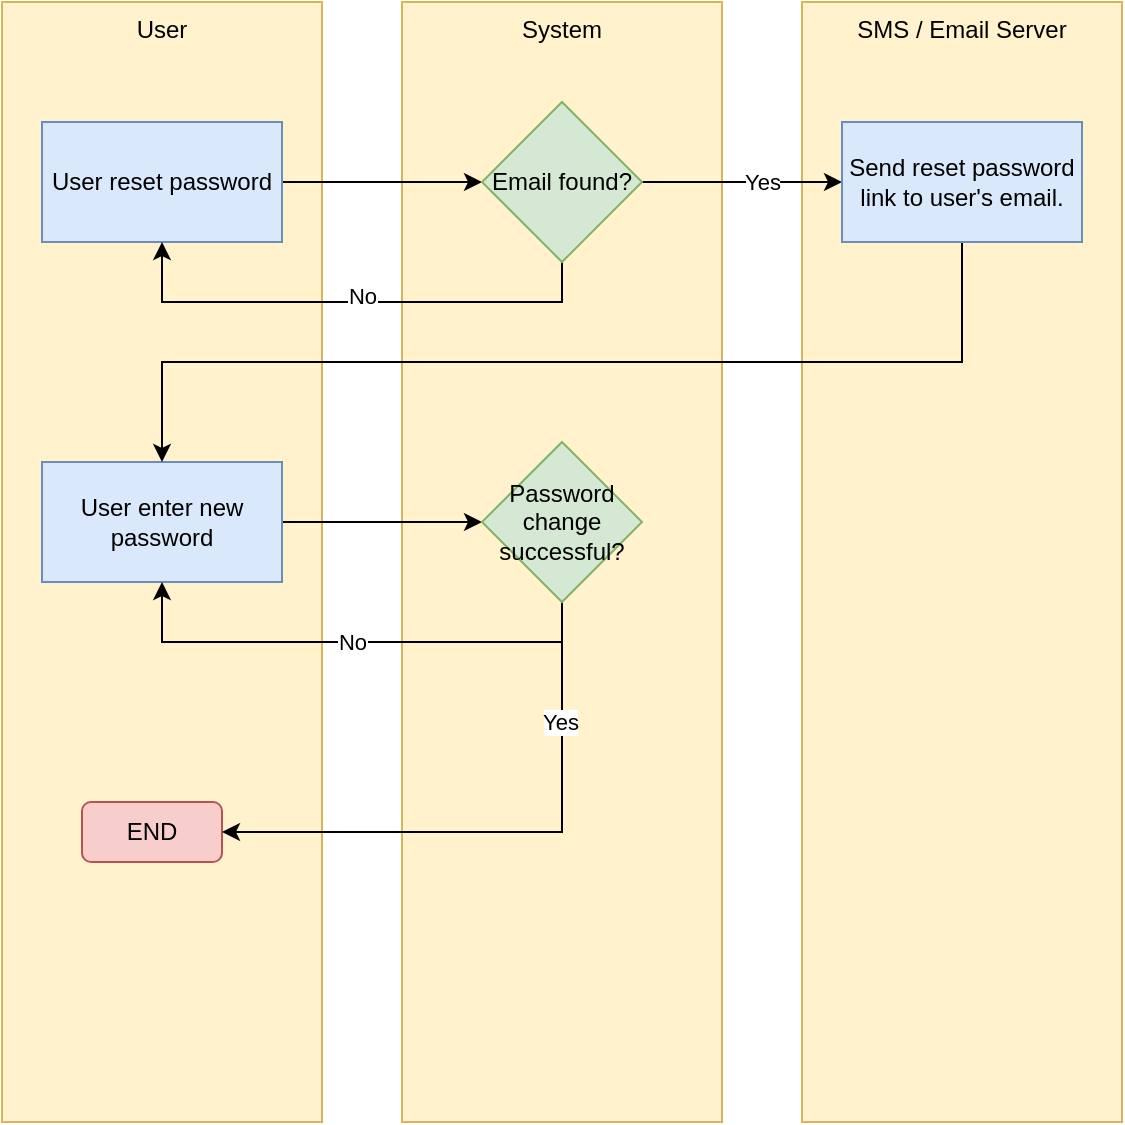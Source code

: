 <mxfile version="14.6.13" type="device"><diagram id="FCGJRFJZfO3xTbwilG8e" name="Page-1"><mxGraphModel dx="1106" dy="820" grid="1" gridSize="10" guides="1" tooltips="1" connect="1" arrows="1" fold="1" page="1" pageScale="1" pageWidth="827" pageHeight="1169" math="0" shadow="0"><root><mxCell id="0"/><mxCell id="1" parent="0"/><mxCell id="FEf3UtcWrIQqfs1VO6oC-3" value="User" style="rounded=0;whiteSpace=wrap;html=1;verticalAlign=top;fillColor=#fff2cc;strokeColor=#d6b656;" parent="1" vertex="1"><mxGeometry x="160" y="80" width="160" height="560" as="geometry"/></mxCell><mxCell id="FEf3UtcWrIQqfs1VO6oC-4" value="System" style="rounded=0;whiteSpace=wrap;html=1;verticalAlign=top;fillColor=#fff2cc;strokeColor=#d6b656;" parent="1" vertex="1"><mxGeometry x="360" y="80" width="160" height="560" as="geometry"/></mxCell><mxCell id="FEf3UtcWrIQqfs1VO6oC-5" value="SMS / Email Server" style="rounded=0;whiteSpace=wrap;html=1;verticalAlign=top;fillColor=#fff2cc;strokeColor=#d6b656;" parent="1" vertex="1"><mxGeometry x="560" y="80" width="160" height="560" as="geometry"/></mxCell><mxCell id="FEf3UtcWrIQqfs1VO6oC-6" style="edgeStyle=orthogonalEdgeStyle;rounded=0;orthogonalLoop=1;jettySize=auto;html=1;entryX=0;entryY=0.5;entryDx=0;entryDy=0;" parent="1" source="FEf3UtcWrIQqfs1VO6oC-7" target="FEf3UtcWrIQqfs1VO6oC-17" edge="1"><mxGeometry relative="1" as="geometry"/></mxCell><mxCell id="FEf3UtcWrIQqfs1VO6oC-7" value="User reset password" style="rounded=0;whiteSpace=wrap;html=1;fillColor=#dae8fc;strokeColor=#6c8ebf;" parent="1" vertex="1"><mxGeometry x="180" y="140" width="120" height="60" as="geometry"/></mxCell><mxCell id="FEf3UtcWrIQqfs1VO6oC-21" style="edgeStyle=orthogonalEdgeStyle;rounded=0;orthogonalLoop=1;jettySize=auto;html=1;" parent="1" source="FEf3UtcWrIQqfs1VO6oC-17" target="FEf3UtcWrIQqfs1VO6oC-20" edge="1"><mxGeometry relative="1" as="geometry"/></mxCell><mxCell id="FEf3UtcWrIQqfs1VO6oC-22" value="Yes" style="edgeLabel;html=1;align=center;verticalAlign=middle;resizable=0;points=[];" parent="FEf3UtcWrIQqfs1VO6oC-21" vertex="1" connectable="0"><mxGeometry x="-0.22" relative="1" as="geometry"><mxPoint x="21" as="offset"/></mxGeometry></mxCell><mxCell id="FEf3UtcWrIQqfs1VO6oC-23" style="edgeStyle=orthogonalEdgeStyle;rounded=0;orthogonalLoop=1;jettySize=auto;html=1;entryX=0.5;entryY=1;entryDx=0;entryDy=0;" parent="1" source="FEf3UtcWrIQqfs1VO6oC-17" target="FEf3UtcWrIQqfs1VO6oC-7" edge="1"><mxGeometry relative="1" as="geometry"><Array as="points"><mxPoint x="440" y="230"/><mxPoint x="240" y="230"/></Array></mxGeometry></mxCell><mxCell id="FEf3UtcWrIQqfs1VO6oC-24" value="No" style="edgeLabel;html=1;align=center;verticalAlign=middle;resizable=0;points=[];" parent="FEf3UtcWrIQqfs1VO6oC-23" vertex="1" connectable="0"><mxGeometry x="0.048" y="-3" relative="1" as="geometry"><mxPoint x="11" as="offset"/></mxGeometry></mxCell><mxCell id="FEf3UtcWrIQqfs1VO6oC-17" value="Email found?" style="rhombus;whiteSpace=wrap;html=1;fillColor=#d5e8d4;strokeColor=#82b366;" parent="1" vertex="1"><mxGeometry x="400" y="130" width="80" height="80" as="geometry"/></mxCell><mxCell id="FEf3UtcWrIQqfs1VO6oC-18" value="END" style="rounded=1;whiteSpace=wrap;html=1;fillColor=#f8cecc;strokeColor=#b85450;" parent="1" vertex="1"><mxGeometry x="200" y="480" width="70" height="30" as="geometry"/></mxCell><mxCell id="FEf3UtcWrIQqfs1VO6oC-28" style="edgeStyle=orthogonalEdgeStyle;rounded=0;orthogonalLoop=1;jettySize=auto;html=1;entryX=0;entryY=0.5;entryDx=0;entryDy=0;" parent="1" source="FEf3UtcWrIQqfs1VO6oC-19" target="FEf3UtcWrIQqfs1VO6oC-27" edge="1"><mxGeometry relative="1" as="geometry"/></mxCell><mxCell id="FEf3UtcWrIQqfs1VO6oC-19" value="User enter new password" style="rounded=0;whiteSpace=wrap;html=1;fillColor=#dae8fc;strokeColor=#6c8ebf;" parent="1" vertex="1"><mxGeometry x="180" y="310" width="120" height="60" as="geometry"/></mxCell><mxCell id="FEf3UtcWrIQqfs1VO6oC-25" style="edgeStyle=orthogonalEdgeStyle;rounded=0;orthogonalLoop=1;jettySize=auto;html=1;entryX=0.5;entryY=0;entryDx=0;entryDy=0;" parent="1" source="FEf3UtcWrIQqfs1VO6oC-20" target="FEf3UtcWrIQqfs1VO6oC-19" edge="1"><mxGeometry relative="1" as="geometry"><Array as="points"><mxPoint x="640" y="260"/><mxPoint x="240" y="260"/></Array></mxGeometry></mxCell><mxCell id="FEf3UtcWrIQqfs1VO6oC-20" value="Send reset password link to user's email." style="rounded=0;whiteSpace=wrap;html=1;fillColor=#dae8fc;strokeColor=#6c8ebf;" parent="1" vertex="1"><mxGeometry x="580" y="140" width="120" height="60" as="geometry"/></mxCell><mxCell id="FEf3UtcWrIQqfs1VO6oC-30" style="edgeStyle=orthogonalEdgeStyle;rounded=0;orthogonalLoop=1;jettySize=auto;html=1;entryX=1;entryY=0.5;entryDx=0;entryDy=0;" parent="1" source="FEf3UtcWrIQqfs1VO6oC-27" target="FEf3UtcWrIQqfs1VO6oC-18" edge="1"><mxGeometry relative="1" as="geometry"><Array as="points"><mxPoint x="440" y="495"/></Array></mxGeometry></mxCell><mxCell id="FEf3UtcWrIQqfs1VO6oC-31" value="Yes" style="edgeLabel;html=1;align=center;verticalAlign=middle;resizable=0;points=[];" parent="FEf3UtcWrIQqfs1VO6oC-30" vertex="1" connectable="0"><mxGeometry x="-0.583" y="-1" relative="1" as="geometry"><mxPoint as="offset"/></mxGeometry></mxCell><mxCell id="FEf3UtcWrIQqfs1VO6oC-32" value="No" style="edgeStyle=orthogonalEdgeStyle;rounded=0;orthogonalLoop=1;jettySize=auto;html=1;entryX=0.5;entryY=1;entryDx=0;entryDy=0;" parent="1" source="FEf3UtcWrIQqfs1VO6oC-27" target="FEf3UtcWrIQqfs1VO6oC-19" edge="1"><mxGeometry relative="1" as="geometry"><Array as="points"><mxPoint x="440" y="400"/><mxPoint x="240" y="400"/></Array></mxGeometry></mxCell><mxCell id="FEf3UtcWrIQqfs1VO6oC-27" value="Password change successful?" style="rhombus;whiteSpace=wrap;html=1;fillColor=#d5e8d4;strokeColor=#82b366;" parent="1" vertex="1"><mxGeometry x="400" y="300" width="80" height="80" as="geometry"/></mxCell></root></mxGraphModel></diagram></mxfile>